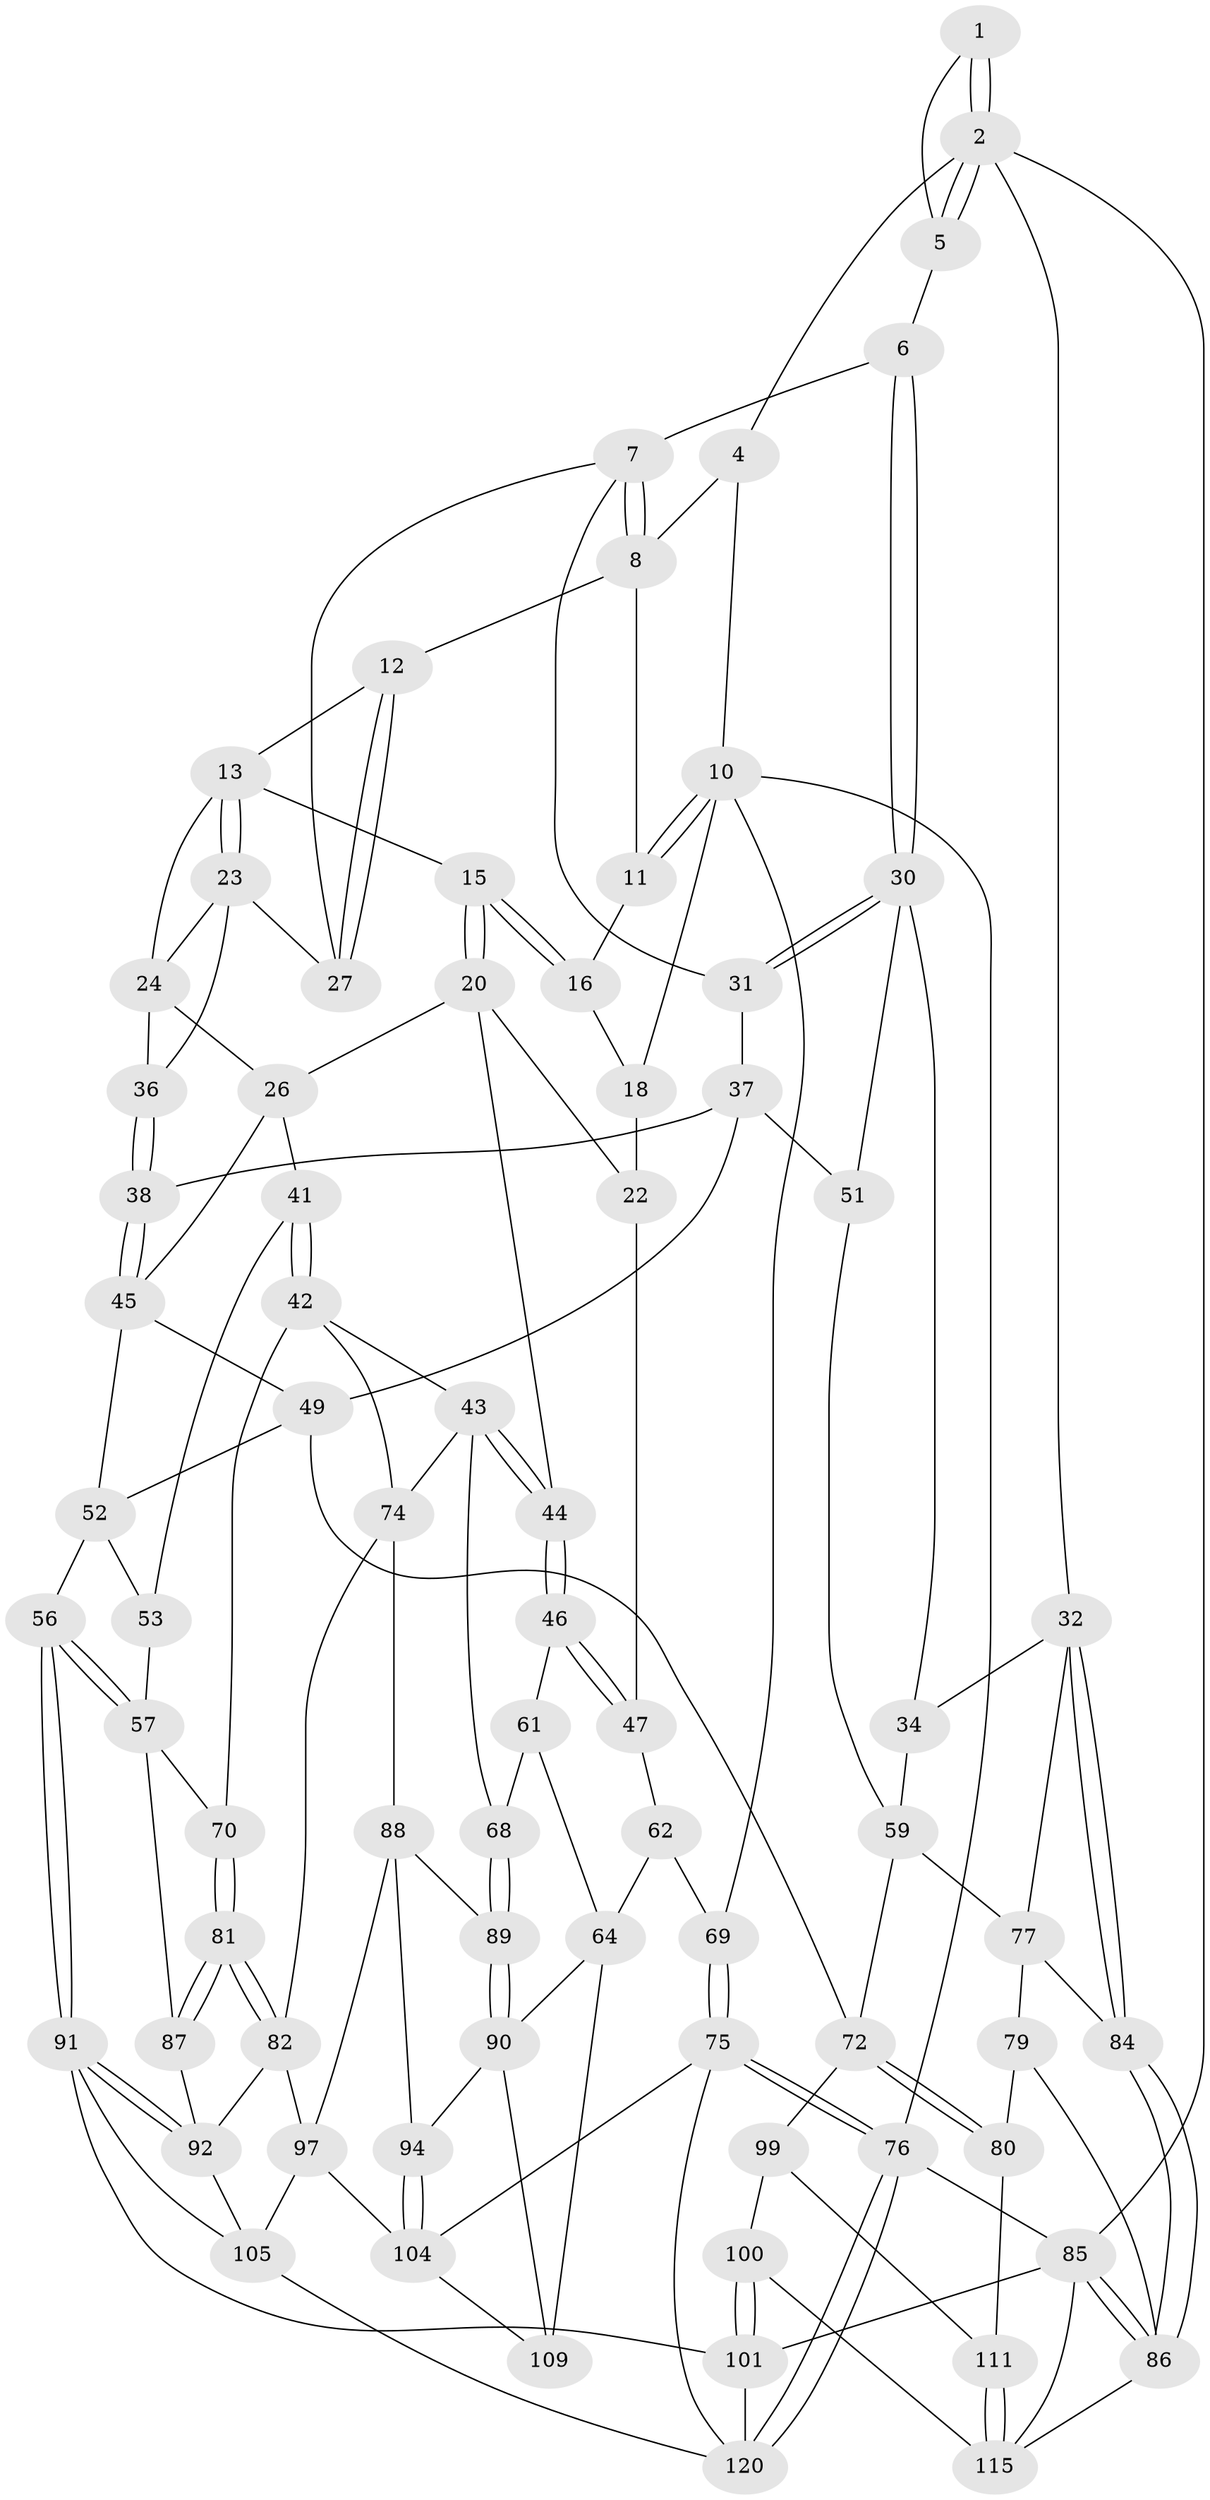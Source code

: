 // original degree distribution, {3: 0.03305785123966942, 6: 0.2231404958677686, 5: 0.5289256198347108, 4: 0.21487603305785125}
// Generated by graph-tools (version 1.1) at 2025/42/03/06/25 10:42:27]
// undirected, 76 vertices, 168 edges
graph export_dot {
graph [start="1"]
  node [color=gray90,style=filled];
  1 [pos="+0.9212949399542298+0.015172835395736169"];
  2 [pos="+1+0.20753877389487396",super="+3"];
  4 [pos="+0.8051754263676173+0"];
  5 [pos="+0.8518718965261683+0.1581720637850252"];
  6 [pos="+0.8240474703078823+0.1589246625415796"];
  7 [pos="+0.7886717235941684+0.1379158888808997",super="+29"];
  8 [pos="+0.7040675199373049+0.038380848007045325",super="+9"];
  10 [pos="+0+0",super="+17"];
  11 [pos="+0.4352271407184004+0"];
  12 [pos="+0.6288773851765063+0.15850055107119856"];
  13 [pos="+0.6112692376095891+0.1676879229041432",super="+14"];
  15 [pos="+0.44443157130546207+0.12328235423920458"];
  16 [pos="+0.43350063710826253+0"];
  18 [pos="+0+0.12211767535808321",super="+19"];
  20 [pos="+0.3746142158187502+0.2730359214289344",super="+21"];
  22 [pos="+0.2529740585518742+0.2657189331368618",super="+39"];
  23 [pos="+0.5869507112236552+0.20725911654298285",super="+28"];
  24 [pos="+0.5424161680926896+0.25338366130662665",super="+25"];
  26 [pos="+0.39407582792979884+0.2902089309517553",super="+40"];
  27 [pos="+0.6555329037742452+0.2576328587399381"];
  30 [pos="+0.8148464545178681+0.36921468842275135",super="+35"];
  31 [pos="+0.7511722207741653+0.3691012590500988"];
  32 [pos="+1+0.3627327836350073",super="+33"];
  34 [pos="+0.8884381388328958+0.393603107968595"];
  36 [pos="+0.5652145025174761+0.3345934704044243"];
  37 [pos="+0.7100190913282027+0.39175912398376855",super="+48"];
  38 [pos="+0.5749236778014268+0.35800874234551805"];
  41 [pos="+0.3969776452268769+0.4808817655330787"];
  42 [pos="+0.37394017353614617+0.5159232141027277",super="+71"];
  43 [pos="+0.2636920706221702+0.5116560043049521",super="+67"];
  44 [pos="+0.2328791318799643+0.4488155951498751"];
  45 [pos="+0.5529362317076858+0.41670151612850026",super="+50"];
  46 [pos="+0.16054858091592514+0.4404979764047233"];
  47 [pos="+0+0.15801203254791354"];
  49 [pos="+0.6541947736508195+0.5462911043097227",super="+54"];
  51 [pos="+0.7728697057166104+0.5336793903880952"];
  52 [pos="+0.5255840692844479+0.4818209596075889",super="+55"];
  53 [pos="+0.5136001617516239+0.48884578943907653"];
  56 [pos="+0.5823119479181791+0.6406141540791196"];
  57 [pos="+0.5079099336966472+0.6213861653813898",super="+58"];
  59 [pos="+0.8543014219922005+0.5745212226120879",super="+60"];
  61 [pos="+0.09134532507124583+0.489401014793417",super="+63"];
  62 [pos="+0.056401522159238056+0.47055157694905114",super="+66"];
  64 [pos="+0+0.6547490317977491",super="+65"];
  68 [pos="+0.2174686521005276+0.5844759052381201"];
  69 [pos="+0+0.6752973127038724"];
  70 [pos="+0.4205156449444557+0.563736273582504"];
  72 [pos="+0.777988952876039+0.697048780398733",super="+73"];
  74 [pos="+0.34596690377592637+0.6464662420832381",super="+83"];
  75 [pos="+0+1",super="+114"];
  76 [pos="+0+1"];
  77 [pos="+0.8902325589154764+0.5833699595898187",super="+78"];
  79 [pos="+0.9137712001389315+0.7102523425447363",super="+108"];
  80 [pos="+0.8018147030652837+0.7205694648886841",super="+110"];
  81 [pos="+0.3729037040122805+0.698577576474232"];
  82 [pos="+0.3646141434247298+0.7059089310471229",super="+96"];
  84 [pos="+1+0.7470696880566643"];
  85 [pos="+1+1",super="+118"];
  86 [pos="+1+0.9193456418509958",super="+107"];
  87 [pos="+0.47153138325776894+0.655309160381445"];
  88 [pos="+0.23865111487666285+0.6589976850570218",super="+93"];
  89 [pos="+0.20958098341714643+0.604330706218057"];
  90 [pos="+0.073659739173371+0.6702078663933129",super="+95"];
  91 [pos="+0.4957599718334955+0.7774540018359632",super="+102"];
  92 [pos="+0.4444294335575305+0.7235455747205316",super="+98"];
  94 [pos="+0.16426477233220768+0.7763222167428073"];
  97 [pos="+0.2710759812935059+0.7489414501280899",super="+103"];
  99 [pos="+0.6484935118174653+0.7574479885424517",super="+112"];
  100 [pos="+0.49988407695885106+0.851533188744838",super="+116"];
  101 [pos="+0.482834483500024+0.8509811102653436",super="+119"];
  104 [pos="+0.2175467905491841+0.8644656935341186",super="+113"];
  105 [pos="+0.3900126392451064+0.8768593402409408",super="+106"];
  109 [pos="+0.08136190102610767+0.8181063370010292"];
  111 [pos="+0.7173065864350393+0.9366055180081465"];
  115 [pos="+0.7160822202439484+1",super="+117"];
  120 [pos="+0.38436025348899155+1",super="+121"];
  1 -- 2;
  1 -- 2;
  1 -- 5;
  2 -- 5;
  2 -- 5;
  2 -- 32;
  2 -- 4;
  2 -- 85;
  4 -- 10;
  4 -- 8;
  5 -- 6;
  6 -- 7;
  6 -- 30;
  6 -- 30;
  7 -- 8;
  7 -- 8;
  7 -- 27;
  7 -- 31;
  8 -- 12;
  8 -- 11;
  10 -- 11;
  10 -- 11;
  10 -- 76;
  10 -- 18;
  10 -- 69;
  11 -- 16;
  12 -- 13;
  12 -- 27;
  12 -- 27;
  13 -- 23;
  13 -- 23;
  13 -- 24;
  13 -- 15;
  15 -- 16;
  15 -- 16;
  15 -- 20;
  15 -- 20;
  16 -- 18;
  18 -- 22 [weight=2];
  20 -- 26;
  20 -- 44;
  20 -- 22;
  22 -- 47;
  23 -- 24;
  23 -- 27;
  23 -- 36;
  24 -- 26;
  24 -- 36;
  26 -- 41;
  26 -- 45;
  30 -- 31;
  30 -- 31;
  30 -- 34;
  30 -- 51;
  31 -- 37;
  32 -- 84;
  32 -- 84;
  32 -- 34;
  32 -- 77;
  34 -- 59;
  36 -- 38;
  36 -- 38;
  37 -- 38;
  37 -- 49;
  37 -- 51;
  38 -- 45;
  38 -- 45;
  41 -- 42;
  41 -- 42;
  41 -- 53;
  42 -- 43;
  42 -- 74;
  42 -- 70;
  43 -- 44;
  43 -- 44;
  43 -- 74;
  43 -- 68;
  44 -- 46;
  44 -- 46;
  45 -- 49;
  45 -- 52;
  46 -- 47;
  46 -- 47;
  46 -- 61;
  47 -- 62;
  49 -- 52;
  49 -- 72;
  51 -- 59;
  52 -- 53;
  52 -- 56;
  53 -- 57;
  56 -- 57;
  56 -- 57;
  56 -- 91;
  56 -- 91;
  57 -- 87;
  57 -- 70;
  59 -- 77;
  59 -- 72;
  61 -- 64;
  61 -- 68;
  62 -- 69;
  62 -- 64;
  64 -- 90;
  64 -- 109;
  68 -- 89;
  68 -- 89;
  69 -- 75;
  69 -- 75;
  70 -- 81;
  70 -- 81;
  72 -- 80;
  72 -- 80;
  72 -- 99;
  74 -- 88;
  74 -- 82;
  75 -- 76;
  75 -- 76;
  75 -- 104;
  75 -- 120;
  76 -- 120;
  76 -- 120;
  76 -- 85;
  77 -- 84;
  77 -- 79;
  79 -- 80 [weight=2];
  79 -- 86;
  80 -- 111;
  81 -- 82;
  81 -- 82;
  81 -- 87;
  81 -- 87;
  82 -- 97;
  82 -- 92;
  84 -- 86;
  84 -- 86;
  85 -- 86;
  85 -- 86;
  85 -- 115;
  85 -- 101;
  86 -- 115;
  87 -- 92;
  88 -- 89;
  88 -- 97;
  88 -- 94;
  89 -- 90;
  89 -- 90;
  90 -- 109;
  90 -- 94;
  91 -- 92;
  91 -- 92;
  91 -- 105;
  91 -- 101;
  92 -- 105;
  94 -- 104;
  94 -- 104;
  97 -- 104;
  97 -- 105;
  99 -- 100 [weight=2];
  99 -- 111;
  100 -- 101;
  100 -- 101;
  100 -- 115;
  101 -- 120;
  104 -- 109;
  105 -- 120;
  111 -- 115;
  111 -- 115;
}

